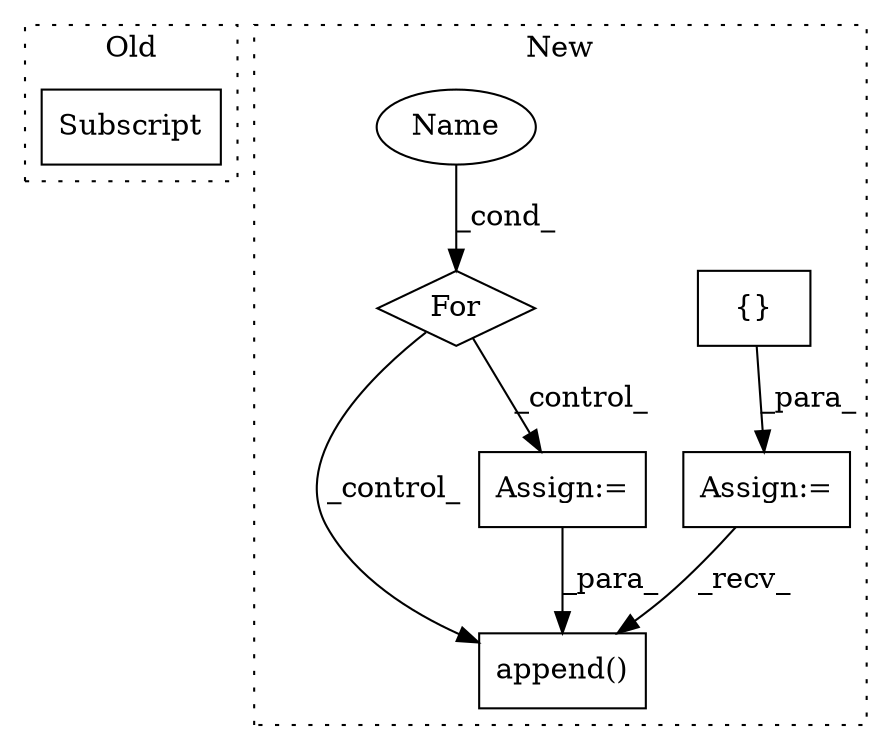 digraph G {
subgraph cluster0 {
1 [label="Subscript" a="63" s="2230,0" l="11,0" shape="box"];
label = "Old";
style="dotted";
}
subgraph cluster1 {
2 [label="append()" a="75" s="1631,1669" l="20,1" shape="box"];
3 [label="{}" a="59" s="1407,1409" l="1,0" shape="box"];
4 [label="Assign:=" a="68" s="1404" l="3" shape="box"];
5 [label="For" a="107" s="1420,1461" l="4,14" shape="diamond"];
6 [label="Name" a="87" s="1424" l="1" shape="ellipse"];
7 [label="Assign:=" a="68" s="1526" l="3" shape="box"];
label = "New";
style="dotted";
}
3 -> 4 [label="_para_"];
4 -> 2 [label="_recv_"];
5 -> 7 [label="_control_"];
5 -> 2 [label="_control_"];
6 -> 5 [label="_cond_"];
7 -> 2 [label="_para_"];
}